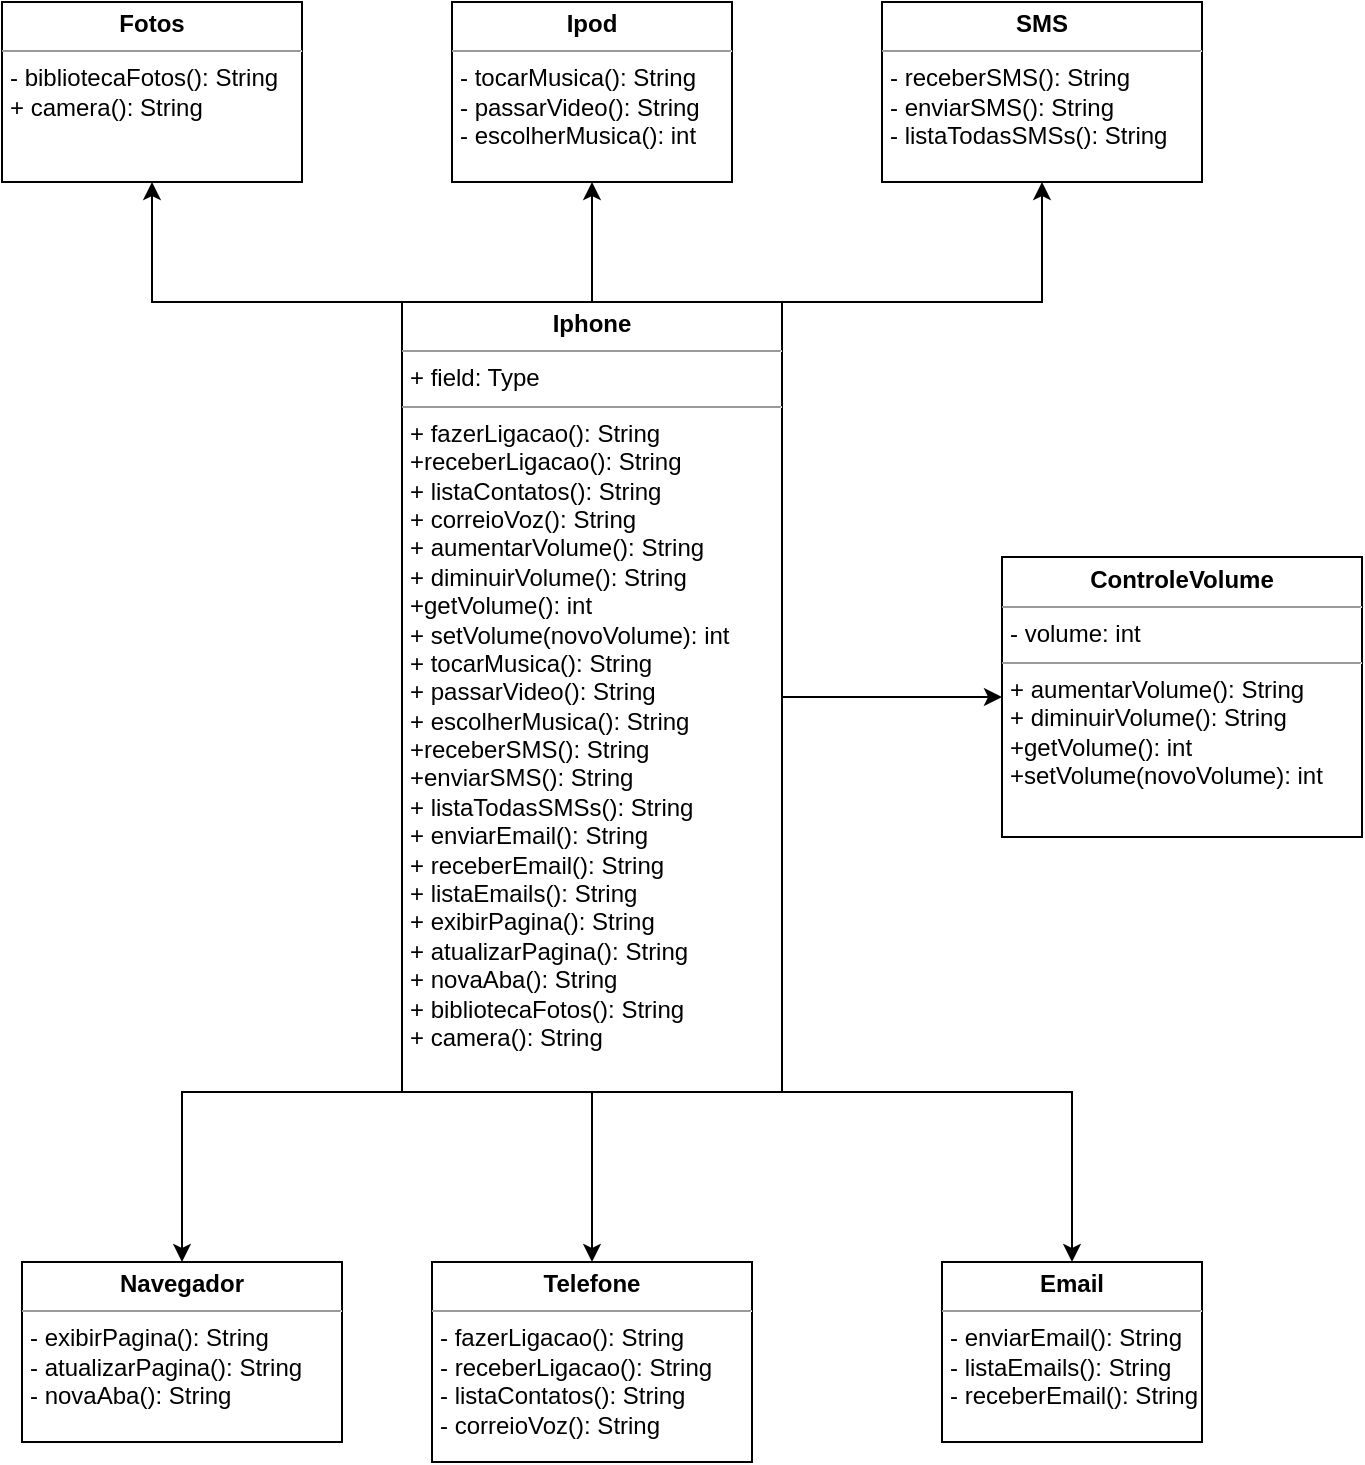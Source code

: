 <mxfile version="22.0.4" type="github">
  <diagram name="Diagrama Iphone" id="lyKN2rdGes2hmb8dbAXK">
    <mxGraphModel dx="616" dy="361" grid="1" gridSize="10" guides="1" tooltips="1" connect="1" arrows="1" fold="1" page="1" pageScale="1" pageWidth="827" pageHeight="1169" math="0" shadow="0">
      <root>
        <mxCell id="0" />
        <mxCell id="1" parent="0" />
        <mxCell id="qVD_tcWYtfDzw6BZSSH7-27" value="&lt;p style=&quot;margin:0px;margin-top:4px;text-align:center;&quot;&gt;&lt;b&gt;Ipod&lt;/b&gt;&lt;/p&gt;&lt;hr size=&quot;1&quot;&gt;&lt;p style=&quot;margin:0px;margin-left:4px;&quot;&gt;&lt;/p&gt;&lt;p style=&quot;margin:0px;margin-left:4px;&quot;&gt;- tocarMusica(): String&lt;/p&gt;&lt;p style=&quot;margin:0px;margin-left:4px;&quot;&gt;- passarVideo(): String&lt;/p&gt;&lt;p style=&quot;margin:0px;margin-left:4px;&quot;&gt;- escolherMusica(): int&lt;/p&gt;" style="verticalAlign=top;align=left;overflow=fill;fontSize=12;fontFamily=Helvetica;html=1;whiteSpace=wrap;" parent="1" vertex="1">
          <mxGeometry x="305" y="170" width="140" height="90" as="geometry" />
        </mxCell>
        <mxCell id="qVD_tcWYtfDzw6BZSSH7-28" value="&lt;p style=&quot;margin:0px;margin-top:4px;text-align:center;&quot;&gt;&lt;b&gt;ControleVolume&lt;/b&gt;&lt;/p&gt;&lt;hr size=&quot;1&quot;&gt;&lt;p style=&quot;margin:0px;margin-left:4px;&quot;&gt;- volume: int&lt;/p&gt;&lt;hr size=&quot;1&quot;&gt;&lt;p style=&quot;margin:0px;margin-left:4px;&quot;&gt;+ aumentarVolume(): String&lt;/p&gt;&lt;p style=&quot;margin:0px;margin-left:4px;&quot;&gt;+ diminuirVolume(): String&lt;/p&gt;&lt;p style=&quot;margin:0px;margin-left:4px;&quot;&gt;+getVolume(): int&lt;/p&gt;&lt;p style=&quot;margin:0px;margin-left:4px;&quot;&gt;+setVolume(novoVolume): int&lt;/p&gt;" style="verticalAlign=top;align=left;overflow=fill;fontSize=12;fontFamily=Helvetica;html=1;whiteSpace=wrap;" parent="1" vertex="1">
          <mxGeometry x="580" y="447.5" width="180" height="140" as="geometry" />
        </mxCell>
        <mxCell id="qVD_tcWYtfDzw6BZSSH7-29" value="&lt;p style=&quot;margin:0px;margin-top:4px;text-align:center;&quot;&gt;&lt;b&gt;SMS&lt;/b&gt;&lt;/p&gt;&lt;hr size=&quot;1&quot;&gt;&lt;p style=&quot;margin:0px;margin-left:4px;&quot;&gt;&lt;/p&gt;&lt;p style=&quot;margin:0px;margin-left:4px;&quot;&gt;- receberSMS(): String&lt;/p&gt;&lt;p style=&quot;margin:0px;margin-left:4px;&quot;&gt;- enviarSMS(): String&lt;/p&gt;&lt;p style=&quot;margin:0px;margin-left:4px;&quot;&gt;- listaTodasSMSs(): String&lt;/p&gt;" style="verticalAlign=top;align=left;overflow=fill;fontSize=12;fontFamily=Helvetica;html=1;whiteSpace=wrap;" parent="1" vertex="1">
          <mxGeometry x="520" y="170" width="160" height="90" as="geometry" />
        </mxCell>
        <mxCell id="qVD_tcWYtfDzw6BZSSH7-30" value="&lt;p style=&quot;margin:0px;margin-top:4px;text-align:center;&quot;&gt;&lt;b&gt;Fotos&lt;/b&gt;&lt;/p&gt;&lt;hr size=&quot;1&quot;&gt;&lt;p style=&quot;margin:0px;margin-left:4px;&quot;&gt;&lt;/p&gt;&lt;p style=&quot;margin:0px;margin-left:4px;&quot;&gt;- bibliotecaFotos(): String&lt;/p&gt;&lt;p style=&quot;margin:0px;margin-left:4px;&quot;&gt;+ camera(): String&lt;/p&gt;" style="verticalAlign=top;align=left;overflow=fill;fontSize=12;fontFamily=Helvetica;html=1;whiteSpace=wrap;" parent="1" vertex="1">
          <mxGeometry x="80" y="170" width="150" height="90" as="geometry" />
        </mxCell>
        <mxCell id="qVD_tcWYtfDzw6BZSSH7-32" value="&lt;p style=&quot;margin:0px;margin-top:4px;text-align:center;&quot;&gt;&lt;b&gt;Email&lt;/b&gt;&lt;/p&gt;&lt;hr size=&quot;1&quot;&gt;&lt;p style=&quot;margin:0px;margin-left:4px;&quot;&gt;- enviarEmail(): String&lt;/p&gt;&lt;p style=&quot;margin:0px;margin-left:4px;&quot;&gt;- listaEmails(): String&lt;/p&gt;&lt;p style=&quot;margin:0px;margin-left:4px;&quot;&gt;- receberEmail(): String&lt;/p&gt;" style="verticalAlign=top;align=left;overflow=fill;fontSize=12;fontFamily=Helvetica;html=1;whiteSpace=wrap;" parent="1" vertex="1">
          <mxGeometry x="550" y="800" width="130" height="90" as="geometry" />
        </mxCell>
        <mxCell id="qVD_tcWYtfDzw6BZSSH7-33" value="&lt;p style=&quot;margin:0px;margin-top:4px;text-align:center;&quot;&gt;&lt;b&gt;Navegador&lt;/b&gt;&lt;/p&gt;&lt;hr size=&quot;1&quot;&gt;&lt;p style=&quot;margin:0px;margin-left:4px;&quot;&gt;&lt;/p&gt;&lt;p style=&quot;margin:0px;margin-left:4px;&quot;&gt;- exibirPagina(): String&lt;/p&gt;&lt;p style=&quot;margin:0px;margin-left:4px;&quot;&gt;- atualizarPagina(): String&lt;/p&gt;&lt;p style=&quot;margin:0px;margin-left:4px;&quot;&gt;- novaAba(): String&lt;/p&gt;" style="verticalAlign=top;align=left;overflow=fill;fontSize=12;fontFamily=Helvetica;html=1;whiteSpace=wrap;" parent="1" vertex="1">
          <mxGeometry x="90" y="800" width="160" height="90" as="geometry" />
        </mxCell>
        <mxCell id="qVD_tcWYtfDzw6BZSSH7-34" value="&lt;p style=&quot;margin:0px;margin-top:4px;text-align:center;&quot;&gt;&lt;b&gt;Telefone&lt;/b&gt;&lt;/p&gt;&lt;hr size=&quot;1&quot;&gt;&lt;p style=&quot;margin:0px;margin-left:4px;&quot;&gt;&lt;/p&gt;&lt;p style=&quot;margin:0px;margin-left:4px;&quot;&gt;- fazerLigacao(): String&lt;/p&gt;&lt;p style=&quot;margin:0px;margin-left:4px;&quot;&gt;- receberLigacao(): String&lt;/p&gt;&lt;p style=&quot;margin:0px;margin-left:4px;&quot;&gt;- listaContatos(): String&lt;/p&gt;&lt;p style=&quot;margin:0px;margin-left:4px;&quot;&gt;- correioVoz(): String&lt;/p&gt;" style="verticalAlign=top;align=left;overflow=fill;fontSize=12;fontFamily=Helvetica;html=1;whiteSpace=wrap;" parent="1" vertex="1">
          <mxGeometry x="295" y="800" width="160" height="100" as="geometry" />
        </mxCell>
        <mxCell id="n3yytiKXi96DOMz05r9F-1" style="edgeStyle=orthogonalEdgeStyle;rounded=0;orthogonalLoop=1;jettySize=auto;html=1;exitX=0.5;exitY=1;exitDx=0;exitDy=0;" edge="1" parent="1" source="qVD_tcWYtfDzw6BZSSH7-35" target="qVD_tcWYtfDzw6BZSSH7-34">
          <mxGeometry relative="1" as="geometry" />
        </mxCell>
        <mxCell id="n3yytiKXi96DOMz05r9F-2" style="edgeStyle=orthogonalEdgeStyle;rounded=0;orthogonalLoop=1;jettySize=auto;html=1;exitX=0;exitY=1;exitDx=0;exitDy=0;" edge="1" parent="1" source="qVD_tcWYtfDzw6BZSSH7-35" target="qVD_tcWYtfDzw6BZSSH7-33">
          <mxGeometry relative="1" as="geometry">
            <Array as="points">
              <mxPoint x="170" y="715" />
            </Array>
          </mxGeometry>
        </mxCell>
        <mxCell id="n3yytiKXi96DOMz05r9F-3" style="edgeStyle=orthogonalEdgeStyle;rounded=0;orthogonalLoop=1;jettySize=auto;html=1;exitX=1;exitY=1;exitDx=0;exitDy=0;entryX=0.5;entryY=0;entryDx=0;entryDy=0;" edge="1" parent="1" source="qVD_tcWYtfDzw6BZSSH7-35" target="qVD_tcWYtfDzw6BZSSH7-32">
          <mxGeometry relative="1" as="geometry">
            <Array as="points">
              <mxPoint x="615" y="715" />
            </Array>
          </mxGeometry>
        </mxCell>
        <mxCell id="n3yytiKXi96DOMz05r9F-4" style="edgeStyle=orthogonalEdgeStyle;rounded=0;orthogonalLoop=1;jettySize=auto;html=1;exitX=0.5;exitY=0;exitDx=0;exitDy=0;entryX=0.5;entryY=1;entryDx=0;entryDy=0;" edge="1" parent="1" source="qVD_tcWYtfDzw6BZSSH7-35" target="qVD_tcWYtfDzw6BZSSH7-27">
          <mxGeometry relative="1" as="geometry" />
        </mxCell>
        <mxCell id="n3yytiKXi96DOMz05r9F-5" style="edgeStyle=orthogonalEdgeStyle;rounded=0;orthogonalLoop=1;jettySize=auto;html=1;exitX=0;exitY=0;exitDx=0;exitDy=0;entryX=0.5;entryY=1;entryDx=0;entryDy=0;" edge="1" parent="1" source="qVD_tcWYtfDzw6BZSSH7-35" target="qVD_tcWYtfDzw6BZSSH7-30">
          <mxGeometry relative="1" as="geometry">
            <Array as="points">
              <mxPoint x="155" y="320" />
            </Array>
          </mxGeometry>
        </mxCell>
        <mxCell id="n3yytiKXi96DOMz05r9F-6" style="edgeStyle=orthogonalEdgeStyle;rounded=0;orthogonalLoop=1;jettySize=auto;html=1;exitX=1;exitY=0;exitDx=0;exitDy=0;entryX=0.5;entryY=1;entryDx=0;entryDy=0;" edge="1" parent="1" source="qVD_tcWYtfDzw6BZSSH7-35" target="qVD_tcWYtfDzw6BZSSH7-29">
          <mxGeometry relative="1" as="geometry">
            <Array as="points">
              <mxPoint x="600" y="320" />
            </Array>
          </mxGeometry>
        </mxCell>
        <mxCell id="n3yytiKXi96DOMz05r9F-7" style="edgeStyle=orthogonalEdgeStyle;rounded=0;orthogonalLoop=1;jettySize=auto;html=1;exitX=1;exitY=0.5;exitDx=0;exitDy=0;" edge="1" parent="1" source="qVD_tcWYtfDzw6BZSSH7-35" target="qVD_tcWYtfDzw6BZSSH7-28">
          <mxGeometry relative="1" as="geometry" />
        </mxCell>
        <mxCell id="qVD_tcWYtfDzw6BZSSH7-35" value="&lt;p style=&quot;margin:0px;margin-top:4px;text-align:center;&quot;&gt;&lt;b&gt;Iphone&lt;/b&gt;&lt;/p&gt;&lt;hr size=&quot;1&quot;&gt;&lt;p style=&quot;margin:0px;margin-left:4px;&quot;&gt;+ field: Type&lt;/p&gt;&lt;hr size=&quot;1&quot;&gt;&lt;p style=&quot;margin:0px;margin-left:4px;&quot;&gt;+ fazerLigacao(): String&lt;/p&gt;&lt;p style=&quot;margin:0px;margin-left:4px;&quot;&gt;+receberLigacao(): String&lt;/p&gt;&lt;p style=&quot;margin:0px;margin-left:4px;&quot;&gt;+ listaContatos(): String&lt;/p&gt;&lt;p style=&quot;margin:0px;margin-left:4px;&quot;&gt;+ correioVoz(): String&lt;/p&gt;&lt;p style=&quot;margin:0px;margin-left:4px;&quot;&gt;+ aumentarVolume(): String&lt;/p&gt;&lt;p style=&quot;margin:0px;margin-left:4px;&quot;&gt;+ diminuirVolume(): String&lt;/p&gt;&lt;p style=&quot;margin:0px;margin-left:4px;&quot;&gt;+getVolume(): int&lt;/p&gt;&lt;p style=&quot;margin:0px;margin-left:4px;&quot;&gt;+ setVolume(novoVolume): int&lt;/p&gt;&lt;p style=&quot;margin:0px;margin-left:4px;&quot;&gt;+ tocarMusica(): String&lt;/p&gt;&lt;p style=&quot;margin:0px;margin-left:4px;&quot;&gt;+ passarVideo(): String&lt;/p&gt;&lt;p style=&quot;margin:0px;margin-left:4px;&quot;&gt;+ escolherMusica(): String&lt;/p&gt;&lt;p style=&quot;margin:0px;margin-left:4px;&quot;&gt;+receberSMS(): String&lt;/p&gt;&lt;p style=&quot;margin:0px;margin-left:4px;&quot;&gt;+enviarSMS(): String&lt;/p&gt;&lt;p style=&quot;margin:0px;margin-left:4px;&quot;&gt;+ listaTodasSMSs(): String&lt;/p&gt;&lt;p style=&quot;margin:0px;margin-left:4px;&quot;&gt;+ enviarEmail(): String&lt;/p&gt;&lt;p style=&quot;margin:0px;margin-left:4px;&quot;&gt;+ receberEmail(): String&lt;/p&gt;&lt;p style=&quot;margin:0px;margin-left:4px;&quot;&gt;+ listaEmails(): String&lt;/p&gt;&lt;p style=&quot;margin:0px;margin-left:4px;&quot;&gt;+ exibirPagina(): String&lt;/p&gt;&lt;p style=&quot;margin:0px;margin-left:4px;&quot;&gt;+ atualizarPagina(): String&lt;/p&gt;&lt;p style=&quot;margin:0px;margin-left:4px;&quot;&gt;+ novaAba(): String&lt;/p&gt;&lt;p style=&quot;margin:0px;margin-left:4px;&quot;&gt;+ bibliotecaFotos(): String&lt;/p&gt;&lt;p style=&quot;margin:0px;margin-left:4px;&quot;&gt;+ camera(): String&lt;/p&gt;&lt;p style=&quot;margin:0px;margin-left:4px;&quot;&gt;&lt;br&gt;&lt;/p&gt;" style="verticalAlign=top;align=left;overflow=fill;fontSize=12;fontFamily=Helvetica;html=1;whiteSpace=wrap;" parent="1" vertex="1">
          <mxGeometry x="280" y="320" width="190" height="395" as="geometry" />
        </mxCell>
      </root>
    </mxGraphModel>
  </diagram>
</mxfile>
